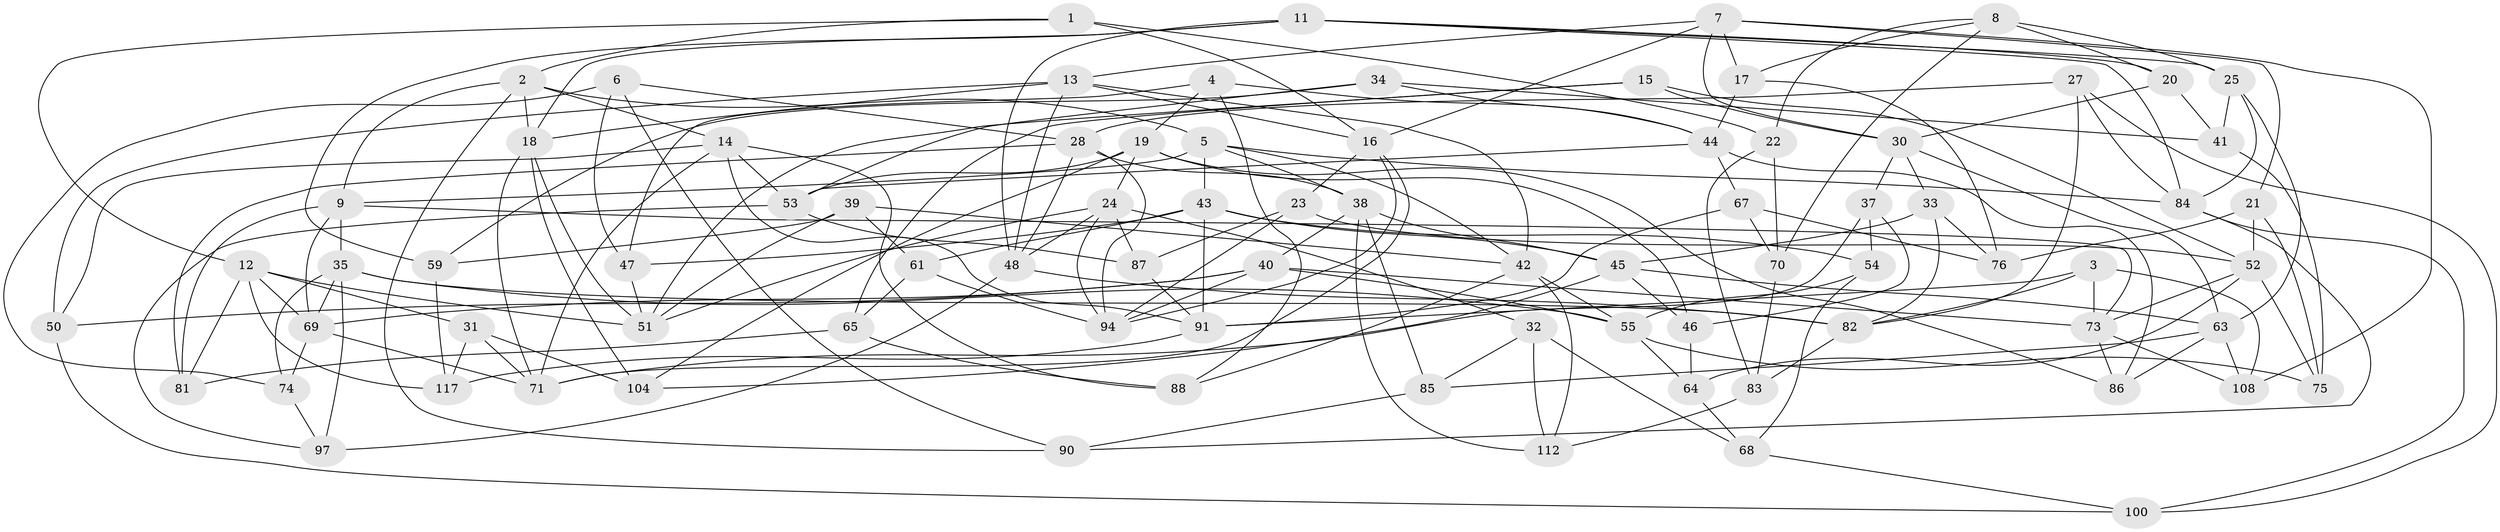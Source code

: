 // original degree distribution, {4: 1.0}
// Generated by graph-tools (version 1.1) at 2025/11/02/27/25 16:11:45]
// undirected, 81 vertices, 197 edges
graph export_dot {
graph [start="1"]
  node [color=gray90,style=filled];
  1;
  2 [super="+93"];
  3;
  4;
  5 [super="+29"];
  6;
  7 [super="+72"];
  8 [super="+10"];
  9 [super="+26"];
  11 [super="+110"];
  12 [super="+57"];
  13 [super="+116"];
  14 [super="+79"];
  15;
  16 [super="+99"];
  17;
  18 [super="+36"];
  19 [super="+77"];
  20;
  21;
  22;
  23;
  24 [super="+92"];
  25 [super="+98"];
  27;
  28 [super="+109"];
  30 [super="+115"];
  31;
  32;
  33;
  34;
  35 [super="+60"];
  37;
  38 [super="+107"];
  39;
  40 [super="+58"];
  41;
  42 [super="+113"];
  43 [super="+66"];
  44 [super="+62"];
  45 [super="+49"];
  46;
  47;
  48 [super="+56"];
  50;
  51 [super="+101"];
  52 [super="+105"];
  53 [super="+78"];
  54;
  55 [super="+80"];
  59;
  61;
  63 [super="+102"];
  64;
  65;
  67;
  68;
  69 [super="+114"];
  70;
  71 [super="+89"];
  73 [super="+111"];
  74;
  75;
  76;
  81;
  82 [super="+95"];
  83;
  84 [super="+96"];
  85;
  86;
  87;
  88;
  90;
  91 [super="+103"];
  94 [super="+106"];
  97;
  100;
  104;
  108;
  112;
  117;
  1 -- 2;
  1 -- 16;
  1 -- 22;
  1 -- 12;
  2 -- 5;
  2 -- 18;
  2 -- 90;
  2 -- 14;
  2 -- 9;
  3 -- 108;
  3 -- 82;
  3 -- 91;
  3 -- 73;
  4 -- 47;
  4 -- 88;
  4 -- 44;
  4 -- 19;
  5 -- 9;
  5 -- 84;
  5 -- 42;
  5 -- 43;
  5 -- 38;
  6 -- 74;
  6 -- 47;
  6 -- 90;
  6 -- 28;
  7 -- 17;
  7 -- 13;
  7 -- 30;
  7 -- 108;
  7 -- 21;
  7 -- 16;
  8 -- 20;
  8 -- 22;
  8 -- 17;
  8 -- 70;
  8 -- 25 [weight=2];
  9 -- 35;
  9 -- 81;
  9 -- 69;
  9 -- 73;
  11 -- 20;
  11 -- 18;
  11 -- 25;
  11 -- 59;
  11 -- 84;
  11 -- 48;
  12 -- 31;
  12 -- 117;
  12 -- 81;
  12 -- 69;
  12 -- 51;
  13 -- 18;
  13 -- 50;
  13 -- 42;
  13 -- 16;
  13 -- 48;
  14 -- 53;
  14 -- 88;
  14 -- 71;
  14 -- 50;
  14 -- 91;
  15 -- 65;
  15 -- 30;
  15 -- 52;
  15 -- 51;
  16 -- 94;
  16 -- 23;
  16 -- 71;
  17 -- 76;
  17 -- 44;
  18 -- 51;
  18 -- 104;
  18 -- 71;
  19 -- 46;
  19 -- 104;
  19 -- 53;
  19 -- 24;
  19 -- 86;
  20 -- 41;
  20 -- 30;
  21 -- 75;
  21 -- 76;
  21 -- 52;
  22 -- 70;
  22 -- 83;
  23 -- 52;
  23 -- 87;
  23 -- 94;
  24 -- 48;
  24 -- 32;
  24 -- 51;
  24 -- 94;
  24 -- 87;
  25 -- 63;
  25 -- 41;
  25 -- 84;
  27 -- 28;
  27 -- 82;
  27 -- 100;
  27 -- 84;
  28 -- 48;
  28 -- 38;
  28 -- 81;
  28 -- 94;
  30 -- 33;
  30 -- 37;
  30 -- 63;
  31 -- 117;
  31 -- 104;
  31 -- 71;
  32 -- 112;
  32 -- 85;
  32 -- 68;
  33 -- 76;
  33 -- 45;
  33 -- 82;
  34 -- 59;
  34 -- 41;
  34 -- 53;
  34 -- 44;
  35 -- 97;
  35 -- 74;
  35 -- 82;
  35 -- 69;
  35 -- 55;
  37 -- 54;
  37 -- 46;
  37 -- 71;
  38 -- 112;
  38 -- 85;
  38 -- 40;
  38 -- 45;
  39 -- 59;
  39 -- 61;
  39 -- 42;
  39 -- 51;
  40 -- 94;
  40 -- 73;
  40 -- 50;
  40 -- 55;
  40 -- 69;
  41 -- 75;
  42 -- 88;
  42 -- 112;
  42 -- 55;
  43 -- 91;
  43 -- 45;
  43 -- 61;
  43 -- 54;
  43 -- 47;
  44 -- 86;
  44 -- 53;
  44 -- 67;
  45 -- 46;
  45 -- 104;
  45 -- 63;
  46 -- 64;
  47 -- 51;
  48 -- 82;
  48 -- 97;
  50 -- 100;
  52 -- 64;
  52 -- 73;
  52 -- 75;
  53 -- 87;
  53 -- 97;
  54 -- 68;
  54 -- 55;
  55 -- 75;
  55 -- 64;
  59 -- 117;
  61 -- 65;
  61 -- 94;
  63 -- 85;
  63 -- 108;
  63 -- 86;
  64 -- 68;
  65 -- 81;
  65 -- 88;
  67 -- 76;
  67 -- 70;
  67 -- 91;
  68 -- 100;
  69 -- 71;
  69 -- 74;
  70 -- 83;
  73 -- 108;
  73 -- 86;
  74 -- 97;
  82 -- 83;
  83 -- 112;
  84 -- 90;
  84 -- 100;
  85 -- 90;
  87 -- 91;
  91 -- 117;
}
